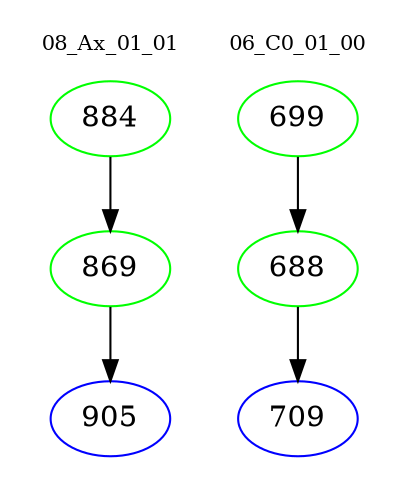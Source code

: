 digraph{
subgraph cluster_0 {
color = white
label = "08_Ax_01_01";
fontsize=10;
T0_884 [label="884", color="green"]
T0_884 -> T0_869 [color="black"]
T0_869 [label="869", color="green"]
T0_869 -> T0_905 [color="black"]
T0_905 [label="905", color="blue"]
}
subgraph cluster_1 {
color = white
label = "06_C0_01_00";
fontsize=10;
T1_699 [label="699", color="green"]
T1_699 -> T1_688 [color="black"]
T1_688 [label="688", color="green"]
T1_688 -> T1_709 [color="black"]
T1_709 [label="709", color="blue"]
}
}
